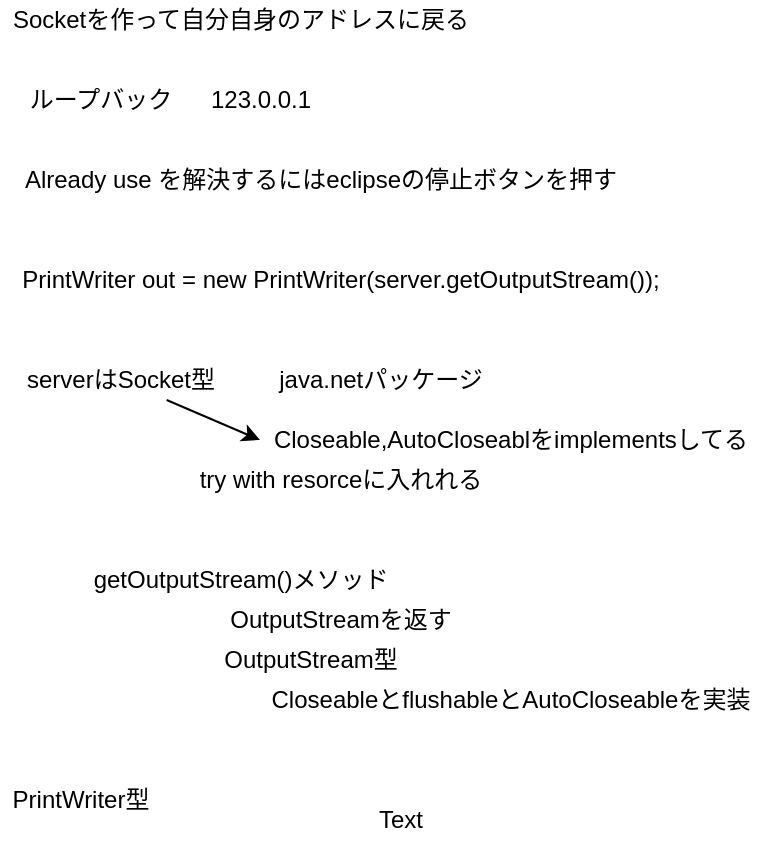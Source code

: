 <mxfile>
    <diagram id="0qTu7crZhjbJ5FjEOvt4" name="ページ1">
        <mxGraphModel dx="551" dy="407" grid="1" gridSize="10" guides="1" tooltips="1" connect="1" arrows="1" fold="1" page="1" pageScale="1" pageWidth="1169" pageHeight="827" math="0" shadow="0">
            <root>
                <mxCell id="0"/>
                <mxCell id="1" parent="0"/>
                <mxCell id="2" value="Socketを作って自分自身のアドレスに戻る&lt;br&gt;" style="text;html=1;align=center;verticalAlign=middle;resizable=0;points=[];autosize=1;strokeColor=none;" vertex="1" parent="1">
                    <mxGeometry x="10" y="10" width="240" height="20" as="geometry"/>
                </mxCell>
                <mxCell id="3" value="ループバック" style="text;html=1;align=center;verticalAlign=middle;resizable=0;points=[];autosize=1;strokeColor=none;" vertex="1" parent="1">
                    <mxGeometry x="15" y="50" width="90" height="20" as="geometry"/>
                </mxCell>
                <mxCell id="4" value="123.0.0.1&lt;br&gt;" style="text;html=1;align=center;verticalAlign=middle;resizable=0;points=[];autosize=1;strokeColor=none;" vertex="1" parent="1">
                    <mxGeometry x="105" y="50" width="70" height="20" as="geometry"/>
                </mxCell>
                <mxCell id="5" value="Already use を解決するにはeclipseの停止ボタンを押す" style="text;html=1;align=center;verticalAlign=middle;resizable=0;points=[];autosize=1;strokeColor=none;" vertex="1" parent="1">
                    <mxGeometry x="15" y="90" width="310" height="20" as="geometry"/>
                </mxCell>
                <mxCell id="6" value="PrintWriter out = new PrintWriter(server.getOutputStream());" style="text;html=1;align=center;verticalAlign=middle;resizable=0;points=[];autosize=1;strokeColor=none;" vertex="1" parent="1">
                    <mxGeometry x="15" y="140" width="330" height="20" as="geometry"/>
                </mxCell>
                <mxCell id="10" value="" style="edgeStyle=none;html=1;" edge="1" parent="1" source="7">
                    <mxGeometry relative="1" as="geometry">
                        <mxPoint x="140" y="230" as="targetPoint"/>
                    </mxGeometry>
                </mxCell>
                <mxCell id="7" value="serverはSocket型" style="text;html=1;align=center;verticalAlign=middle;resizable=0;points=[];autosize=1;strokeColor=none;" vertex="1" parent="1">
                    <mxGeometry x="15" y="190" width="110" height="20" as="geometry"/>
                </mxCell>
                <mxCell id="8" value="java.netパッケージ" style="text;html=1;align=center;verticalAlign=middle;resizable=0;points=[];autosize=1;strokeColor=none;" vertex="1" parent="1">
                    <mxGeometry x="140" y="190" width="120" height="20" as="geometry"/>
                </mxCell>
                <mxCell id="11" value="Closeable,AutoCloseablをimplementsしてる" style="text;html=1;align=center;verticalAlign=middle;resizable=0;points=[];autosize=1;strokeColor=none;" vertex="1" parent="1">
                    <mxGeometry x="140" y="220" width="250" height="20" as="geometry"/>
                </mxCell>
                <mxCell id="12" value="try with resorceに入れれる&lt;br&gt;" style="text;html=1;align=center;verticalAlign=middle;resizable=0;points=[];autosize=1;strokeColor=none;" vertex="1" parent="1">
                    <mxGeometry x="100" y="240" width="160" height="20" as="geometry"/>
                </mxCell>
                <mxCell id="13" value="getOutputStream()メソッド" style="text;html=1;align=center;verticalAlign=middle;resizable=0;points=[];autosize=1;strokeColor=none;" vertex="1" parent="1">
                    <mxGeometry x="50" y="290" width="160" height="20" as="geometry"/>
                </mxCell>
                <mxCell id="14" value="OutputStreamを返す&lt;br&gt;" style="text;html=1;align=center;verticalAlign=middle;resizable=0;points=[];autosize=1;strokeColor=none;" vertex="1" parent="1">
                    <mxGeometry x="115" y="310" width="130" height="20" as="geometry"/>
                </mxCell>
                <mxCell id="15" value="OutputStream型&lt;br&gt;" style="text;html=1;align=center;verticalAlign=middle;resizable=0;points=[];autosize=1;strokeColor=none;" vertex="1" parent="1">
                    <mxGeometry x="115" y="330" width="100" height="20" as="geometry"/>
                </mxCell>
                <mxCell id="16" value="CloseableとflushableとAutoCloseableを実装" style="text;html=1;align=center;verticalAlign=middle;resizable=0;points=[];autosize=1;strokeColor=none;" vertex="1" parent="1">
                    <mxGeometry x="140" y="350" width="250" height="20" as="geometry"/>
                </mxCell>
                <mxCell id="17" value="PrintWriter型&lt;br&gt;" style="text;html=1;align=center;verticalAlign=middle;resizable=0;points=[];autosize=1;strokeColor=none;" vertex="1" parent="1">
                    <mxGeometry x="10" y="400" width="80" height="20" as="geometry"/>
                </mxCell>
                <mxCell id="18" value="Text" style="text;html=1;align=center;verticalAlign=middle;resizable=0;points=[];autosize=1;strokeColor=none;" vertex="1" parent="1">
                    <mxGeometry x="190" y="410" width="40" height="20" as="geometry"/>
                </mxCell>
            </root>
        </mxGraphModel>
    </diagram>
</mxfile>